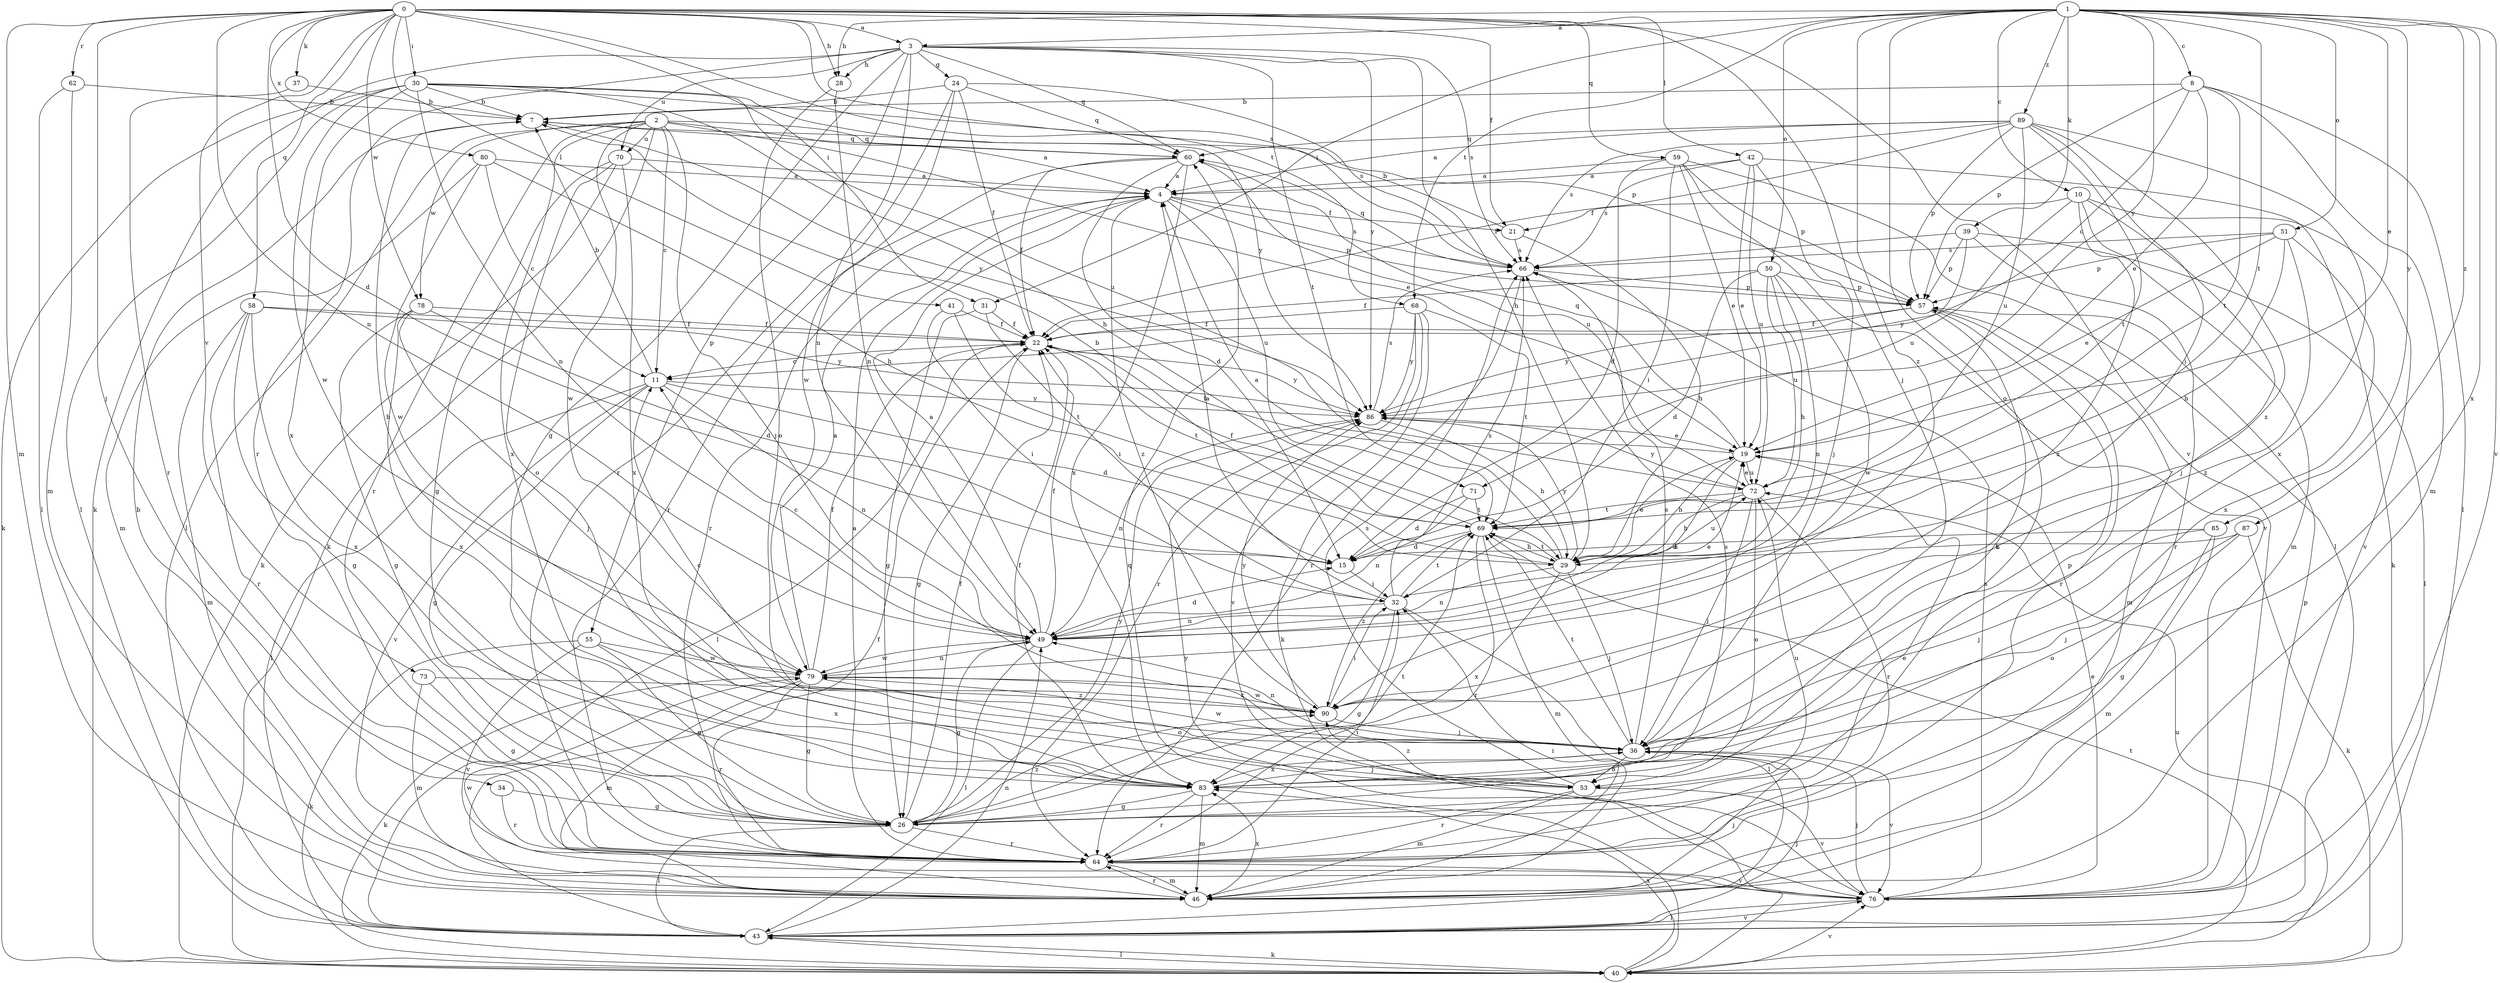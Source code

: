 strict digraph  {
0;
1;
2;
3;
4;
7;
8;
10;
11;
15;
19;
21;
22;
24;
26;
28;
29;
30;
31;
32;
34;
36;
37;
39;
40;
41;
42;
43;
46;
49;
50;
51;
53;
55;
57;
58;
59;
60;
62;
64;
66;
68;
69;
70;
71;
72;
73;
76;
78;
79;
80;
83;
85;
86;
87;
89;
90;
0 -> 3  [label=a];
0 -> 15  [label=d];
0 -> 21  [label=f];
0 -> 28  [label=h];
0 -> 30  [label=i];
0 -> 31  [label=i];
0 -> 34  [label=j];
0 -> 36  [label=j];
0 -> 37  [label=k];
0 -> 41  [label=l];
0 -> 42  [label=l];
0 -> 46  [label=m];
0 -> 49  [label=n];
0 -> 58  [label=q];
0 -> 59  [label=q];
0 -> 62  [label=r];
0 -> 66  [label=s];
0 -> 68  [label=t];
0 -> 73  [label=v];
0 -> 76  [label=v];
0 -> 78  [label=w];
0 -> 80  [label=x];
1 -> 3  [label=a];
1 -> 8  [label=c];
1 -> 10  [label=c];
1 -> 19  [label=e];
1 -> 28  [label=h];
1 -> 31  [label=i];
1 -> 39  [label=k];
1 -> 50  [label=o];
1 -> 51  [label=o];
1 -> 53  [label=o];
1 -> 68  [label=t];
1 -> 69  [label=t];
1 -> 76  [label=v];
1 -> 83  [label=x];
1 -> 85  [label=y];
1 -> 86  [label=y];
1 -> 87  [label=z];
1 -> 89  [label=z];
1 -> 90  [label=z];
2 -> 4  [label=a];
2 -> 11  [label=c];
2 -> 19  [label=e];
2 -> 36  [label=j];
2 -> 40  [label=k];
2 -> 43  [label=l];
2 -> 60  [label=q];
2 -> 64  [label=r];
2 -> 70  [label=u];
2 -> 78  [label=w];
2 -> 79  [label=w];
2 -> 83  [label=x];
3 -> 24  [label=g];
3 -> 26  [label=g];
3 -> 28  [label=h];
3 -> 29  [label=h];
3 -> 40  [label=k];
3 -> 49  [label=n];
3 -> 55  [label=p];
3 -> 60  [label=q];
3 -> 64  [label=r];
3 -> 66  [label=s];
3 -> 69  [label=t];
3 -> 70  [label=u];
3 -> 86  [label=y];
4 -> 21  [label=f];
4 -> 57  [label=p];
4 -> 64  [label=r];
4 -> 66  [label=s];
4 -> 71  [label=u];
4 -> 90  [label=z];
7 -> 60  [label=q];
7 -> 86  [label=y];
8 -> 7  [label=b];
8 -> 11  [label=c];
8 -> 19  [label=e];
8 -> 43  [label=l];
8 -> 46  [label=m];
8 -> 57  [label=p];
8 -> 69  [label=t];
10 -> 21  [label=f];
10 -> 36  [label=j];
10 -> 46  [label=m];
10 -> 71  [label=u];
10 -> 76  [label=v];
10 -> 90  [label=z];
11 -> 7  [label=b];
11 -> 15  [label=d];
11 -> 26  [label=g];
11 -> 43  [label=l];
11 -> 49  [label=n];
11 -> 76  [label=v];
11 -> 86  [label=y];
15 -> 32  [label=i];
19 -> 22  [label=f];
19 -> 29  [label=h];
19 -> 49  [label=n];
19 -> 60  [label=q];
19 -> 72  [label=u];
21 -> 7  [label=b];
21 -> 29  [label=h];
21 -> 66  [label=s];
22 -> 11  [label=c];
22 -> 26  [label=g];
22 -> 43  [label=l];
22 -> 69  [label=t];
22 -> 86  [label=y];
24 -> 7  [label=b];
24 -> 22  [label=f];
24 -> 60  [label=q];
24 -> 64  [label=r];
24 -> 66  [label=s];
24 -> 79  [label=w];
26 -> 22  [label=f];
26 -> 43  [label=l];
26 -> 57  [label=p];
26 -> 64  [label=r];
26 -> 66  [label=s];
26 -> 69  [label=t];
26 -> 72  [label=u];
26 -> 86  [label=y];
26 -> 90  [label=z];
28 -> 49  [label=n];
28 -> 53  [label=o];
29 -> 4  [label=a];
29 -> 7  [label=b];
29 -> 19  [label=e];
29 -> 36  [label=j];
29 -> 49  [label=n];
29 -> 69  [label=t];
29 -> 72  [label=u];
29 -> 83  [label=x];
29 -> 86  [label=y];
30 -> 7  [label=b];
30 -> 29  [label=h];
30 -> 40  [label=k];
30 -> 43  [label=l];
30 -> 49  [label=n];
30 -> 57  [label=p];
30 -> 72  [label=u];
30 -> 79  [label=w];
30 -> 83  [label=x];
30 -> 86  [label=y];
31 -> 22  [label=f];
31 -> 26  [label=g];
31 -> 32  [label=i];
32 -> 4  [label=a];
32 -> 26  [label=g];
32 -> 43  [label=l];
32 -> 49  [label=n];
32 -> 66  [label=s];
32 -> 69  [label=t];
34 -> 26  [label=g];
34 -> 64  [label=r];
36 -> 11  [label=c];
36 -> 49  [label=n];
36 -> 53  [label=o];
36 -> 66  [label=s];
36 -> 69  [label=t];
36 -> 76  [label=v];
36 -> 79  [label=w];
36 -> 83  [label=x];
37 -> 7  [label=b];
37 -> 64  [label=r];
39 -> 43  [label=l];
39 -> 57  [label=p];
39 -> 64  [label=r];
39 -> 66  [label=s];
39 -> 86  [label=y];
40 -> 43  [label=l];
40 -> 60  [label=q];
40 -> 69  [label=t];
40 -> 72  [label=u];
40 -> 76  [label=v];
40 -> 83  [label=x];
41 -> 22  [label=f];
41 -> 32  [label=i];
41 -> 69  [label=t];
42 -> 4  [label=a];
42 -> 19  [label=e];
42 -> 36  [label=j];
42 -> 40  [label=k];
42 -> 66  [label=s];
42 -> 72  [label=u];
43 -> 22  [label=f];
43 -> 36  [label=j];
43 -> 40  [label=k];
43 -> 49  [label=n];
43 -> 76  [label=v];
46 -> 7  [label=b];
46 -> 32  [label=i];
46 -> 36  [label=j];
46 -> 64  [label=r];
46 -> 79  [label=w];
46 -> 83  [label=x];
49 -> 4  [label=a];
49 -> 11  [label=c];
49 -> 15  [label=d];
49 -> 19  [label=e];
49 -> 22  [label=f];
49 -> 26  [label=g];
49 -> 43  [label=l];
49 -> 79  [label=w];
50 -> 15  [label=d];
50 -> 22  [label=f];
50 -> 29  [label=h];
50 -> 49  [label=n];
50 -> 57  [label=p];
50 -> 72  [label=u];
50 -> 79  [label=w];
51 -> 19  [label=e];
51 -> 29  [label=h];
51 -> 57  [label=p];
51 -> 66  [label=s];
51 -> 83  [label=x];
51 -> 90  [label=z];
53 -> 46  [label=m];
53 -> 64  [label=r];
53 -> 66  [label=s];
53 -> 76  [label=v];
53 -> 90  [label=z];
55 -> 26  [label=g];
55 -> 40  [label=k];
55 -> 76  [label=v];
55 -> 79  [label=w];
55 -> 83  [label=x];
57 -> 22  [label=f];
57 -> 46  [label=m];
57 -> 64  [label=r];
57 -> 83  [label=x];
57 -> 86  [label=y];
58 -> 22  [label=f];
58 -> 26  [label=g];
58 -> 46  [label=m];
58 -> 64  [label=r];
58 -> 83  [label=x];
58 -> 86  [label=y];
59 -> 4  [label=a];
59 -> 15  [label=d];
59 -> 19  [label=e];
59 -> 32  [label=i];
59 -> 43  [label=l];
59 -> 57  [label=p];
59 -> 76  [label=v];
60 -> 4  [label=a];
60 -> 15  [label=d];
60 -> 22  [label=f];
60 -> 64  [label=r];
60 -> 72  [label=u];
60 -> 83  [label=x];
62 -> 7  [label=b];
62 -> 43  [label=l];
62 -> 46  [label=m];
64 -> 4  [label=a];
64 -> 19  [label=e];
64 -> 32  [label=i];
64 -> 46  [label=m];
64 -> 76  [label=v];
66 -> 57  [label=p];
66 -> 60  [label=q];
66 -> 64  [label=r];
68 -> 22  [label=f];
68 -> 40  [label=k];
68 -> 64  [label=r];
68 -> 69  [label=t];
68 -> 76  [label=v];
68 -> 86  [label=y];
69 -> 15  [label=d];
69 -> 22  [label=f];
69 -> 29  [label=h];
69 -> 46  [label=m];
69 -> 64  [label=r];
69 -> 90  [label=z];
70 -> 4  [label=a];
70 -> 26  [label=g];
70 -> 40  [label=k];
70 -> 53  [label=o];
70 -> 83  [label=x];
71 -> 15  [label=d];
71 -> 49  [label=n];
71 -> 69  [label=t];
72 -> 19  [label=e];
72 -> 29  [label=h];
72 -> 36  [label=j];
72 -> 53  [label=o];
72 -> 64  [label=r];
72 -> 69  [label=t];
72 -> 86  [label=y];
73 -> 26  [label=g];
73 -> 46  [label=m];
73 -> 90  [label=z];
76 -> 19  [label=e];
76 -> 36  [label=j];
76 -> 43  [label=l];
76 -> 57  [label=p];
76 -> 66  [label=s];
76 -> 86  [label=y];
78 -> 15  [label=d];
78 -> 22  [label=f];
78 -> 26  [label=g];
78 -> 36  [label=j];
78 -> 83  [label=x];
79 -> 4  [label=a];
79 -> 22  [label=f];
79 -> 26  [label=g];
79 -> 40  [label=k];
79 -> 46  [label=m];
79 -> 49  [label=n];
79 -> 53  [label=o];
79 -> 64  [label=r];
79 -> 90  [label=z];
80 -> 4  [label=a];
80 -> 11  [label=c];
80 -> 29  [label=h];
80 -> 46  [label=m];
80 -> 79  [label=w];
83 -> 22  [label=f];
83 -> 26  [label=g];
83 -> 36  [label=j];
83 -> 46  [label=m];
83 -> 64  [label=r];
85 -> 15  [label=d];
85 -> 26  [label=g];
85 -> 36  [label=j];
85 -> 46  [label=m];
86 -> 19  [label=e];
86 -> 29  [label=h];
86 -> 49  [label=n];
86 -> 66  [label=s];
87 -> 29  [label=h];
87 -> 36  [label=j];
87 -> 40  [label=k];
87 -> 53  [label=o];
89 -> 4  [label=a];
89 -> 22  [label=f];
89 -> 32  [label=i];
89 -> 57  [label=p];
89 -> 60  [label=q];
89 -> 66  [label=s];
89 -> 69  [label=t];
89 -> 72  [label=u];
89 -> 83  [label=x];
89 -> 90  [label=z];
90 -> 7  [label=b];
90 -> 32  [label=i];
90 -> 36  [label=j];
90 -> 79  [label=w];
90 -> 86  [label=y];
}
